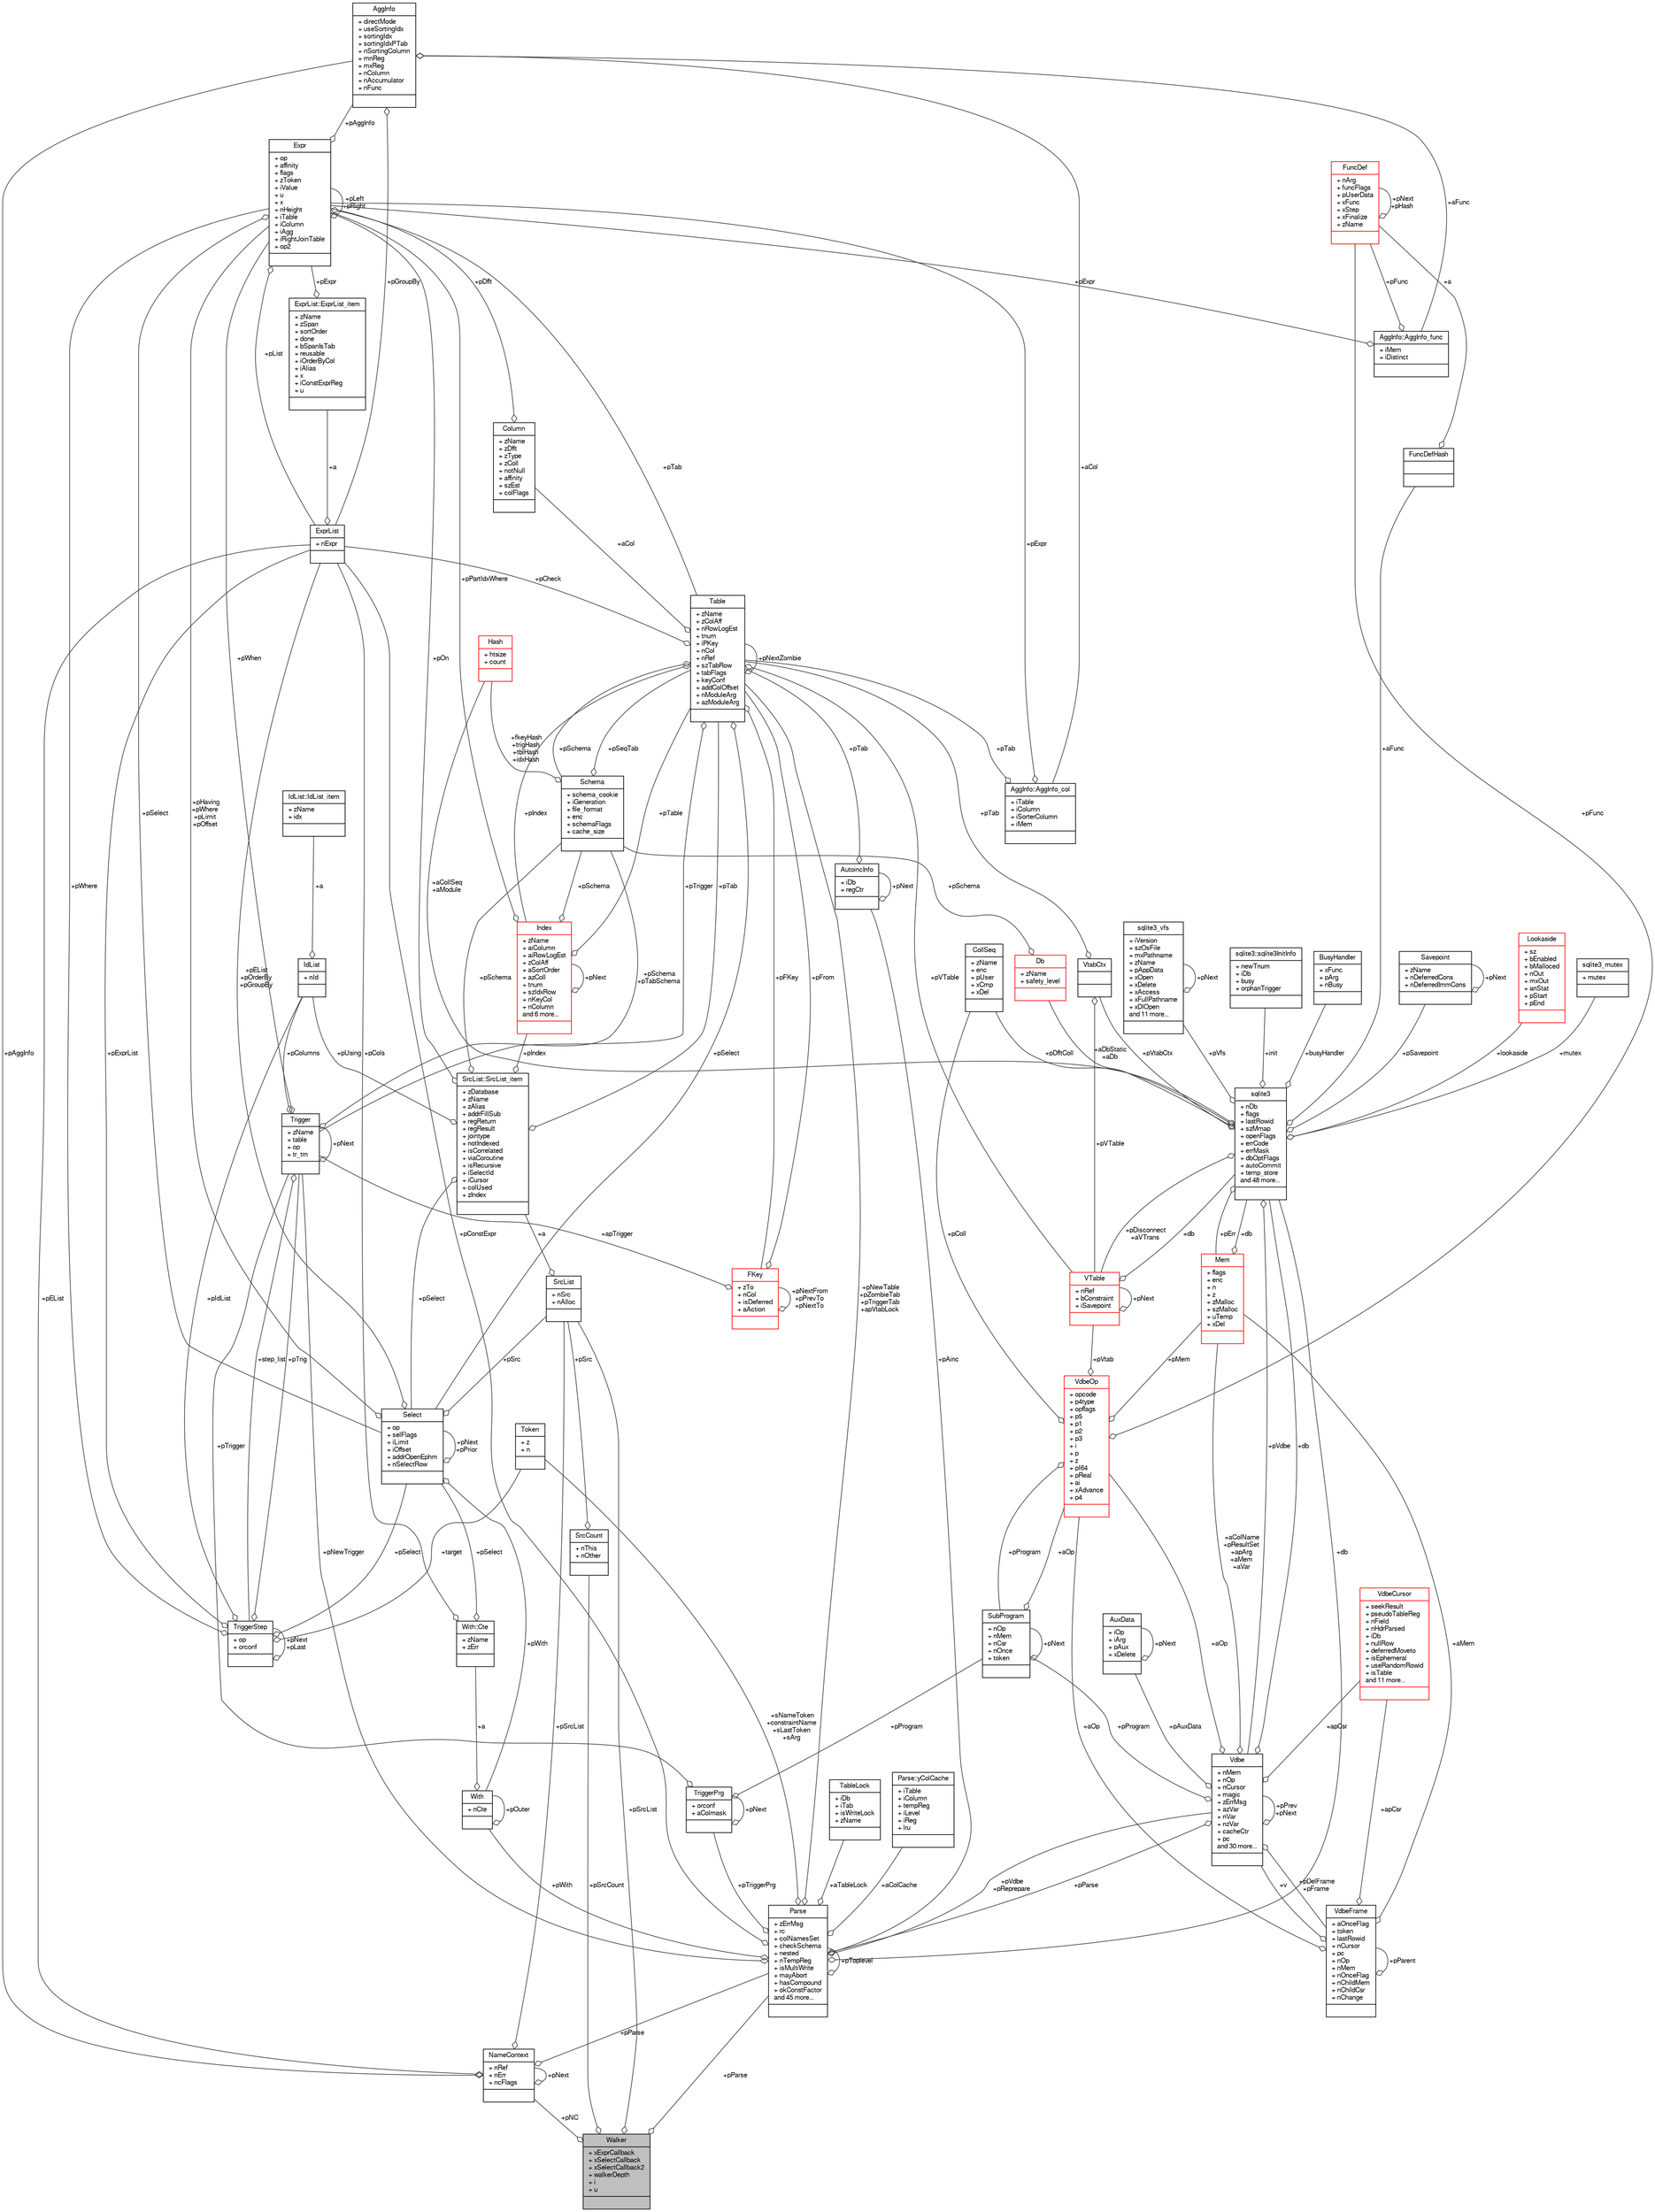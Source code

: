 digraph "Walker"
{
  edge [fontname="FreeSans",fontsize="10",labelfontname="FreeSans",labelfontsize="10"];
  node [fontname="FreeSans",fontsize="10",shape=record];
  Node1 [label="{Walker\n|+ xExprCallback\l+ xSelectCallback\l+ xSelectCallback2\l+ walkerDepth\l+ i\l+ u\l|}",height=0.2,width=0.4,color="black", fillcolor="grey75", style="filled", fontcolor="black"];
  Node2 -> Node1 [color="grey25",fontsize="10",style="solid",label=" +pNC" ,arrowhead="odiamond",fontname="FreeSans"];
  Node2 [label="{NameContext\n|+ nRef\l+ nErr\l+ ncFlags\l|}",height=0.2,width=0.4,color="black", fillcolor="white", style="filled",URL="$structNameContext.html"];
  Node3 -> Node2 [color="grey25",fontsize="10",style="solid",label=" +pAggInfo" ,arrowhead="odiamond",fontname="FreeSans"];
  Node3 [label="{AggInfo\n|+ directMode\l+ useSortingIdx\l+ sortingIdx\l+ sortingIdxPTab\l+ nSortingColumn\l+ mnReg\l+ mxReg\l+ nColumn\l+ nAccumulator\l+ nFunc\l|}",height=0.2,width=0.4,color="black", fillcolor="white", style="filled",URL="$structAggInfo.html"];
  Node4 -> Node3 [color="grey25",fontsize="10",style="solid",label=" +aCol" ,arrowhead="odiamond",fontname="FreeSans"];
  Node4 [label="{AggInfo::AggInfo_col\n|+ iTable\l+ iColumn\l+ iSorterColumn\l+ iMem\l|}",height=0.2,width=0.4,color="black", fillcolor="white", style="filled",URL="$structAggInfo_1_1AggInfo__col.html"];
  Node5 -> Node4 [color="grey25",fontsize="10",style="solid",label=" +pExpr" ,arrowhead="odiamond",fontname="FreeSans"];
  Node5 [label="{Expr\n|+ op\l+ affinity\l+ flags\l+ zToken\l+ iValue\l+ u\l+ x\l+ nHeight\l+ iTable\l+ iColumn\l+ iAgg\l+ iRightJoinTable\l+ op2\l|}",height=0.2,width=0.4,color="black", fillcolor="white", style="filled",URL="$structExpr.html"];
  Node3 -> Node5 [color="grey25",fontsize="10",style="solid",label=" +pAggInfo" ,arrowhead="odiamond",fontname="FreeSans"];
  Node5 -> Node5 [color="grey25",fontsize="10",style="solid",label=" +pLeft\n+pRight" ,arrowhead="odiamond",fontname="FreeSans"];
  Node6 -> Node5 [color="grey25",fontsize="10",style="solid",label=" +pTab" ,arrowhead="odiamond",fontname="FreeSans"];
  Node6 [label="{Table\n|+ zName\l+ zColAff\l+ nRowLogEst\l+ tnum\l+ iPKey\l+ nCol\l+ nRef\l+ szTabRow\l+ tabFlags\l+ keyConf\l+ addColOffset\l+ nModuleArg\l+ azModuleArg\l|}",height=0.2,width=0.4,color="black", fillcolor="white", style="filled",URL="$structTable.html"];
  Node7 -> Node6 [color="grey25",fontsize="10",style="solid",label=" +pSchema" ,arrowhead="odiamond",fontname="FreeSans"];
  Node7 [label="{Schema\n|+ schema_cookie\l+ iGeneration\l+ file_format\l+ enc\l+ schemaFlags\l+ cache_size\l|}",height=0.2,width=0.4,color="black", fillcolor="white", style="filled",URL="$structSchema.html"];
  Node6 -> Node7 [color="grey25",fontsize="10",style="solid",label=" +pSeqTab" ,arrowhead="odiamond",fontname="FreeSans"];
  Node8 -> Node7 [color="grey25",fontsize="10",style="solid",label=" +fkeyHash\n+trigHash\n+tblHash\n+idxHash" ,arrowhead="odiamond",fontname="FreeSans"];
  Node8 [label="{Hash\n|+ htsize\l+ count\l|}",height=0.2,width=0.4,color="red", fillcolor="white", style="filled",URL="$structHash.html"];
  Node11 -> Node6 [color="grey25",fontsize="10",style="solid",label=" +aCol" ,arrowhead="odiamond",fontname="FreeSans"];
  Node11 [label="{Column\n|+ zName\l+ zDflt\l+ zType\l+ zColl\l+ notNull\l+ affinity\l+ szEst\l+ colFlags\l|}",height=0.2,width=0.4,color="black", fillcolor="white", style="filled",URL="$structColumn.html"];
  Node5 -> Node11 [color="grey25",fontsize="10",style="solid",label=" +pDflt" ,arrowhead="odiamond",fontname="FreeSans"];
  Node12 -> Node6 [color="grey25",fontsize="10",style="solid",label=" +pFKey" ,arrowhead="odiamond",fontname="FreeSans"];
  Node12 [label="{FKey\n|+ zTo\l+ nCol\l+ isDeferred\l+ aAction\l|}",height=0.2,width=0.4,color="red", fillcolor="white", style="filled",URL="$structFKey.html"];
  Node12 -> Node12 [color="grey25",fontsize="10",style="solid",label=" +pNextFrom\n+pPrevTo\n+pNextTo" ,arrowhead="odiamond",fontname="FreeSans"];
  Node6 -> Node12 [color="grey25",fontsize="10",style="solid",label=" +pFrom" ,arrowhead="odiamond",fontname="FreeSans"];
  Node14 -> Node12 [color="grey25",fontsize="10",style="solid",label=" +apTrigger" ,arrowhead="odiamond",fontname="FreeSans"];
  Node14 [label="{Trigger\n|+ zName\l+ table\l+ op\l+ tr_tm\l|}",height=0.2,width=0.4,color="black", fillcolor="white", style="filled",URL="$structTrigger.html"];
  Node15 -> Node14 [color="grey25",fontsize="10",style="solid",label=" +step_list" ,arrowhead="odiamond",fontname="FreeSans"];
  Node15 [label="{TriggerStep\n|+ op\l+ orconf\l|}",height=0.2,width=0.4,color="black", fillcolor="white", style="filled",URL="$structTriggerStep.html"];
  Node15 -> Node15 [color="grey25",fontsize="10",style="solid",label=" +pNext\n+pLast" ,arrowhead="odiamond",fontname="FreeSans"];
  Node5 -> Node15 [color="grey25",fontsize="10",style="solid",label=" +pWhere" ,arrowhead="odiamond",fontname="FreeSans"];
  Node16 -> Node15 [color="grey25",fontsize="10",style="solid",label=" +target" ,arrowhead="odiamond",fontname="FreeSans"];
  Node16 [label="{Token\n|+ z\l+ n\l|}",height=0.2,width=0.4,color="black", fillcolor="white", style="filled",URL="$structToken.html"];
  Node17 -> Node15 [color="grey25",fontsize="10",style="solid",label=" +pIdList" ,arrowhead="odiamond",fontname="FreeSans"];
  Node17 [label="{IdList\n|+ nId\l|}",height=0.2,width=0.4,color="black", fillcolor="white", style="filled",URL="$structIdList.html"];
  Node18 -> Node17 [color="grey25",fontsize="10",style="solid",label=" +a" ,arrowhead="odiamond",fontname="FreeSans"];
  Node18 [label="{IdList::IdList_item\n|+ zName\l+ idx\l|}",height=0.2,width=0.4,color="black", fillcolor="white", style="filled",URL="$structIdList_1_1IdList__item.html"];
  Node19 -> Node15 [color="grey25",fontsize="10",style="solid",label=" +pSelect" ,arrowhead="odiamond",fontname="FreeSans"];
  Node19 [label="{Select\n|+ op\l+ selFlags\l+ iLimit\l+ iOffset\l+ addrOpenEphm\l+ nSelectRow\l|}",height=0.2,width=0.4,color="black", fillcolor="white", style="filled",URL="$structSelect.html"];
  Node5 -> Node19 [color="grey25",fontsize="10",style="solid",label=" +pHaving\n+pWhere\n+pLimit\n+pOffset" ,arrowhead="odiamond",fontname="FreeSans"];
  Node20 -> Node19 [color="grey25",fontsize="10",style="solid",label=" +pWith" ,arrowhead="odiamond",fontname="FreeSans"];
  Node20 [label="{With\n|+ nCte\l|}",height=0.2,width=0.4,color="black", fillcolor="white", style="filled",URL="$structWith.html"];
  Node21 -> Node20 [color="grey25",fontsize="10",style="solid",label=" +a" ,arrowhead="odiamond",fontname="FreeSans"];
  Node21 [label="{With::Cte\n|+ zName\l+ zErr\l|}",height=0.2,width=0.4,color="black", fillcolor="white", style="filled",URL="$structWith_1_1Cte.html"];
  Node19 -> Node21 [color="grey25",fontsize="10",style="solid",label=" +pSelect" ,arrowhead="odiamond",fontname="FreeSans"];
  Node22 -> Node21 [color="grey25",fontsize="10",style="solid",label=" +pCols" ,arrowhead="odiamond",fontname="FreeSans"];
  Node22 [label="{ExprList\n|+ nExpr\l|}",height=0.2,width=0.4,color="black", fillcolor="white", style="filled",URL="$structExprList.html"];
  Node23 -> Node22 [color="grey25",fontsize="10",style="solid",label=" +a" ,arrowhead="odiamond",fontname="FreeSans"];
  Node23 [label="{ExprList::ExprList_item\n|+ zName\l+ zSpan\l+ sortOrder\l+ done\l+ bSpanIsTab\l+ reusable\l+ iOrderByCol\l+ iAlias\l+ x\l+ iConstExprReg\l+ u\l|}",height=0.2,width=0.4,color="black", fillcolor="white", style="filled",URL="$structExprList_1_1ExprList__item.html"];
  Node5 -> Node23 [color="grey25",fontsize="10",style="solid",label=" +pExpr" ,arrowhead="odiamond",fontname="FreeSans"];
  Node20 -> Node20 [color="grey25",fontsize="10",style="solid",label=" +pOuter" ,arrowhead="odiamond",fontname="FreeSans"];
  Node19 -> Node19 [color="grey25",fontsize="10",style="solid",label=" +pNext\n+pPrior" ,arrowhead="odiamond",fontname="FreeSans"];
  Node24 -> Node19 [color="grey25",fontsize="10",style="solid",label=" +pSrc" ,arrowhead="odiamond",fontname="FreeSans"];
  Node24 [label="{SrcList\n|+ nSrc\l+ nAlloc\l|}",height=0.2,width=0.4,color="black", fillcolor="white", style="filled",URL="$structSrcList.html"];
  Node25 -> Node24 [color="grey25",fontsize="10",style="solid",label=" +a" ,arrowhead="odiamond",fontname="FreeSans"];
  Node25 [label="{SrcList::SrcList_item\n|+ zDatabase\l+ zName\l+ zAlias\l+ addrFillSub\l+ regReturn\l+ regResult\l+ jointype\l+ notIndexed\l+ isCorrelated\l+ viaCoroutine\l+ isRecursive\l+ iSelectId\l+ iCursor\l+ colUsed\l+ zIndex\l|}",height=0.2,width=0.4,color="black", fillcolor="white", style="filled",URL="$structSrcList_1_1SrcList__item.html"];
  Node7 -> Node25 [color="grey25",fontsize="10",style="solid",label=" +pSchema" ,arrowhead="odiamond",fontname="FreeSans"];
  Node5 -> Node25 [color="grey25",fontsize="10",style="solid",label=" +pOn" ,arrowhead="odiamond",fontname="FreeSans"];
  Node17 -> Node25 [color="grey25",fontsize="10",style="solid",label=" +pUsing" ,arrowhead="odiamond",fontname="FreeSans"];
  Node6 -> Node25 [color="grey25",fontsize="10",style="solid",label=" +pTab" ,arrowhead="odiamond",fontname="FreeSans"];
  Node19 -> Node25 [color="grey25",fontsize="10",style="solid",label=" +pSelect" ,arrowhead="odiamond",fontname="FreeSans"];
  Node26 -> Node25 [color="grey25",fontsize="10",style="solid",label=" +pIndex" ,arrowhead="odiamond",fontname="FreeSans"];
  Node26 [label="{Index\n|+ zName\l+ aiColumn\l+ aiRowLogEst\l+ zColAff\l+ aSortOrder\l+ azColl\l+ tnum\l+ szIdxRow\l+ nKeyCol\l+ nColumn\land 6 more...\l|}",height=0.2,width=0.4,color="red", fillcolor="white", style="filled",URL="$structIndex.html"];
  Node7 -> Node26 [color="grey25",fontsize="10",style="solid",label=" +pSchema" ,arrowhead="odiamond",fontname="FreeSans"];
  Node5 -> Node26 [color="grey25",fontsize="10",style="solid",label=" +pPartIdxWhere" ,arrowhead="odiamond",fontname="FreeSans"];
  Node6 -> Node26 [color="grey25",fontsize="10",style="solid",label=" +pTable" ,arrowhead="odiamond",fontname="FreeSans"];
  Node26 -> Node26 [color="grey25",fontsize="10",style="solid",label=" +pNext" ,arrowhead="odiamond",fontname="FreeSans"];
  Node22 -> Node19 [color="grey25",fontsize="10",style="solid",label=" +pEList\n+pOrderBy\n+pGroupBy" ,arrowhead="odiamond",fontname="FreeSans"];
  Node14 -> Node15 [color="grey25",fontsize="10",style="solid",label=" +pTrig" ,arrowhead="odiamond",fontname="FreeSans"];
  Node22 -> Node15 [color="grey25",fontsize="10",style="solid",label=" +pExprList" ,arrowhead="odiamond",fontname="FreeSans"];
  Node7 -> Node14 [color="grey25",fontsize="10",style="solid",label=" +pSchema\n+pTabSchema" ,arrowhead="odiamond",fontname="FreeSans"];
  Node5 -> Node14 [color="grey25",fontsize="10",style="solid",label=" +pWhen" ,arrowhead="odiamond",fontname="FreeSans"];
  Node17 -> Node14 [color="grey25",fontsize="10",style="solid",label=" +pColumns" ,arrowhead="odiamond",fontname="FreeSans"];
  Node14 -> Node14 [color="grey25",fontsize="10",style="solid",label=" +pNext" ,arrowhead="odiamond",fontname="FreeSans"];
  Node37 -> Node6 [color="grey25",fontsize="10",style="solid",label=" +pVTable" ,arrowhead="odiamond",fontname="FreeSans"];
  Node37 [label="{VTable\n|+ nRef\l+ bConstraint\l+ iSavepoint\l|}",height=0.2,width=0.4,color="red", fillcolor="white", style="filled",URL="$structVTable.html"];
  Node28 -> Node37 [color="grey25",fontsize="10",style="solid",label=" +db" ,arrowhead="odiamond",fontname="FreeSans"];
  Node28 [label="{sqlite3\n|+ nDb\l+ flags\l+ lastRowid\l+ szMmap\l+ openFlags\l+ errCode\l+ errMask\l+ dbOptFlags\l+ autoCommit\l+ temp_store\land 48 more...\l|}",height=0.2,width=0.4,color="black", fillcolor="white", style="filled",URL="$structsqlite3.html"];
  Node29 -> Node28 [color="grey25",fontsize="10",style="solid",label=" +pErr" ,arrowhead="odiamond",fontname="FreeSans"];
  Node29 [label="{Mem\n|+ flags\l+ enc\l+ n\l+ z\l+ zMalloc\l+ szMalloc\l+ uTemp\l+ xDel\l|}",height=0.2,width=0.4,color="red", fillcolor="white", style="filled",URL="$structMem.html"];
  Node28 -> Node29 [color="grey25",fontsize="10",style="solid",label=" +db" ,arrowhead="odiamond",fontname="FreeSans"];
  Node32 -> Node28 [color="grey25",fontsize="10",style="solid",label=" +pVdbe" ,arrowhead="odiamond",fontname="FreeSans"];
  Node32 [label="{Vdbe\n|+ nMem\l+ nOp\l+ nCursor\l+ magic\l+ zErrMsg\l+ azVar\l+ nVar\l+ nzVar\l+ cacheCtr\l+ pc\land 30 more...\l|}",height=0.2,width=0.4,color="black", fillcolor="white", style="filled",URL="$structVdbe.html"];
  Node32 -> Node32 [color="grey25",fontsize="10",style="solid",label=" +pPrev\n+pNext" ,arrowhead="odiamond",fontname="FreeSans"];
  Node29 -> Node32 [color="grey25",fontsize="10",style="solid",label=" +aColName\n+pResultSet\n+apArg\n+aMem\n+aVar" ,arrowhead="odiamond",fontname="FreeSans"];
  Node28 -> Node32 [color="grey25",fontsize="10",style="solid",label=" +db" ,arrowhead="odiamond",fontname="FreeSans"];
  Node31 -> Node32 [color="grey25",fontsize="10",style="solid",label=" +pDelFrame\n+pFrame" ,arrowhead="odiamond",fontname="FreeSans"];
  Node31 [label="{VdbeFrame\n|+ aOnceFlag\l+ token\l+ lastRowid\l+ nCursor\l+ pc\l+ nOp\l+ nMem\l+ nOnceFlag\l+ nChildMem\l+ nChildCsr\l+ nChange\l|}",height=0.2,width=0.4,color="black", fillcolor="white", style="filled",URL="$structVdbeFrame.html"];
  Node29 -> Node31 [color="grey25",fontsize="10",style="solid",label=" +aMem" ,arrowhead="odiamond",fontname="FreeSans"];
  Node32 -> Node31 [color="grey25",fontsize="10",style="solid",label=" +v" ,arrowhead="odiamond",fontname="FreeSans"];
  Node31 -> Node31 [color="grey25",fontsize="10",style="solid",label=" +pParent" ,arrowhead="odiamond",fontname="FreeSans"];
  Node43 -> Node31 [color="grey25",fontsize="10",style="solid",label=" +apCsr" ,arrowhead="odiamond",fontname="FreeSans"];
  Node43 [label="{VdbeCursor\n|+ seekResult\l+ pseudoTableReg\l+ nField\l+ nHdrParsed\l+ iDb\l+ nullRow\l+ deferredMoveto\l+ isEphemeral\l+ useRandomRowid\l+ isTable\land 11 more...\l|}",height=0.2,width=0.4,color="red", fillcolor="white", style="filled",URL="$structVdbeCursor.html"];
  Node35 -> Node31 [color="grey25",fontsize="10",style="solid",label=" +aOp" ,arrowhead="odiamond",fontname="FreeSans"];
  Node35 [label="{VdbeOp\n|+ opcode\l+ p4type\l+ opflags\l+ p5\l+ p1\l+ p2\l+ p3\l+ i\l+ p\l+ z\l+ pI64\l+ pReal\l+ ai\l+ xAdvance\l+ p4\l|}",height=0.2,width=0.4,color="red", fillcolor="white", style="filled",URL="$structVdbeOp.html"];
  Node29 -> Node35 [color="grey25",fontsize="10",style="solid",label=" +pMem" ,arrowhead="odiamond",fontname="FreeSans"];
  Node36 -> Node35 [color="grey25",fontsize="10",style="solid",label=" +pColl" ,arrowhead="odiamond",fontname="FreeSans"];
  Node36 [label="{CollSeq\n|+ zName\l+ enc\l+ pUser\l+ xCmp\l+ xDel\l|}",height=0.2,width=0.4,color="black", fillcolor="white", style="filled",URL="$structCollSeq.html"];
  Node37 -> Node35 [color="grey25",fontsize="10",style="solid",label=" +pVtab" ,arrowhead="odiamond",fontname="FreeSans"];
  Node34 -> Node35 [color="grey25",fontsize="10",style="solid",label=" +pProgram" ,arrowhead="odiamond",fontname="FreeSans"];
  Node34 [label="{SubProgram\n|+ nOp\l+ nMem\l+ nCsr\l+ nOnce\l+ token\l|}",height=0.2,width=0.4,color="black", fillcolor="white", style="filled",URL="$structSubProgram.html"];
  Node34 -> Node34 [color="grey25",fontsize="10",style="solid",label=" +pNext" ,arrowhead="odiamond",fontname="FreeSans"];
  Node35 -> Node34 [color="grey25",fontsize="10",style="solid",label=" +aOp" ,arrowhead="odiamond",fontname="FreeSans"];
  Node41 -> Node35 [color="grey25",fontsize="10",style="solid",label=" +pFunc" ,arrowhead="odiamond",fontname="FreeSans"];
  Node41 [label="{FuncDef\n|+ nArg\l+ funcFlags\l+ pUserData\l+ xFunc\l+ xStep\l+ xFinalize\l+ zName\l|}",height=0.2,width=0.4,color="red", fillcolor="white", style="filled",URL="$structFuncDef.html"];
  Node41 -> Node41 [color="grey25",fontsize="10",style="solid",label=" +pNext\n+pHash" ,arrowhead="odiamond",fontname="FreeSans"];
  Node33 -> Node32 [color="grey25",fontsize="10",style="solid",label=" +pAuxData" ,arrowhead="odiamond",fontname="FreeSans"];
  Node33 [label="{AuxData\n|+ iOp\l+ iArg\l+ pAux\l+ xDelete\l|}",height=0.2,width=0.4,color="black", fillcolor="white", style="filled",URL="$structAuxData.html"];
  Node33 -> Node33 [color="grey25",fontsize="10",style="solid",label=" +pNext" ,arrowhead="odiamond",fontname="FreeSans"];
  Node34 -> Node32 [color="grey25",fontsize="10",style="solid",label=" +pProgram" ,arrowhead="odiamond",fontname="FreeSans"];
  Node43 -> Node32 [color="grey25",fontsize="10",style="solid",label=" +apCsr" ,arrowhead="odiamond",fontname="FreeSans"];
  Node74 -> Node32 [color="grey25",fontsize="10",style="solid",label=" +pParse" ,arrowhead="odiamond",fontname="FreeSans"];
  Node74 [label="{Parse\n|+ zErrMsg\l+ rc\l+ colNamesSet\l+ checkSchema\l+ nested\l+ nTempReg\l+ isMultiWrite\l+ mayAbort\l+ hasCompound\l+ okConstFactor\land 45 more...\l|}",height=0.2,width=0.4,color="black", fillcolor="white", style="filled",URL="$structParse.html"];
  Node32 -> Node74 [color="grey25",fontsize="10",style="solid",label=" +pVdbe\n+pReprepare" ,arrowhead="odiamond",fontname="FreeSans"];
  Node28 -> Node74 [color="grey25",fontsize="10",style="solid",label=" +db" ,arrowhead="odiamond",fontname="FreeSans"];
  Node75 -> Node74 [color="grey25",fontsize="10",style="solid",label=" +aTableLock" ,arrowhead="odiamond",fontname="FreeSans"];
  Node75 [label="{TableLock\n|+ iDb\l+ iTab\l+ isWriteLock\l+ zName\l|}",height=0.2,width=0.4,color="black", fillcolor="white", style="filled",URL="$structTableLock.html"];
  Node16 -> Node74 [color="grey25",fontsize="10",style="solid",label=" +sNameToken\n+constraintName\n+sLastToken\n+sArg" ,arrowhead="odiamond",fontname="FreeSans"];
  Node20 -> Node74 [color="grey25",fontsize="10",style="solid",label=" +pWith" ,arrowhead="odiamond",fontname="FreeSans"];
  Node76 -> Node74 [color="grey25",fontsize="10",style="solid",label=" +aColCache" ,arrowhead="odiamond",fontname="FreeSans"];
  Node76 [label="{Parse::yColCache\n|+ iTable\l+ iColumn\l+ tempReg\l+ iLevel\l+ iReg\l+ lru\l|}",height=0.2,width=0.4,color="black", fillcolor="white", style="filled",URL="$structParse_1_1yColCache.html"];
  Node6 -> Node74 [color="grey25",fontsize="10",style="solid",label=" +pNewTable\n+pZombieTab\n+pTriggerTab\n+apVtabLock" ,arrowhead="odiamond",fontname="FreeSans"];
  Node14 -> Node74 [color="grey25",fontsize="10",style="solid",label=" +pNewTrigger" ,arrowhead="odiamond",fontname="FreeSans"];
  Node77 -> Node74 [color="grey25",fontsize="10",style="solid",label=" +pTriggerPrg" ,arrowhead="odiamond",fontname="FreeSans"];
  Node77 [label="{TriggerPrg\n|+ orconf\l+ aColmask\l|}",height=0.2,width=0.4,color="black", fillcolor="white", style="filled",URL="$structTriggerPrg.html"];
  Node34 -> Node77 [color="grey25",fontsize="10",style="solid",label=" +pProgram" ,arrowhead="odiamond",fontname="FreeSans"];
  Node14 -> Node77 [color="grey25",fontsize="10",style="solid",label=" +pTrigger" ,arrowhead="odiamond",fontname="FreeSans"];
  Node77 -> Node77 [color="grey25",fontsize="10",style="solid",label=" +pNext" ,arrowhead="odiamond",fontname="FreeSans"];
  Node78 -> Node74 [color="grey25",fontsize="10",style="solid",label=" +pAinc" ,arrowhead="odiamond",fontname="FreeSans"];
  Node78 [label="{AutoincInfo\n|+ iDb\l+ regCtr\l|}",height=0.2,width=0.4,color="black", fillcolor="white", style="filled",URL="$structAutoincInfo.html"];
  Node6 -> Node78 [color="grey25",fontsize="10",style="solid",label=" +pTab" ,arrowhead="odiamond",fontname="FreeSans"];
  Node78 -> Node78 [color="grey25",fontsize="10",style="solid",label=" +pNext" ,arrowhead="odiamond",fontname="FreeSans"];
  Node22 -> Node74 [color="grey25",fontsize="10",style="solid",label=" +pConstExpr" ,arrowhead="odiamond",fontname="FreeSans"];
  Node74 -> Node74 [color="grey25",fontsize="10",style="solid",label=" +pToplevel" ,arrowhead="odiamond",fontname="FreeSans"];
  Node35 -> Node32 [color="grey25",fontsize="10",style="solid",label=" +aOp" ,arrowhead="odiamond",fontname="FreeSans"];
  Node82 -> Node28 [color="grey25",fontsize="10",style="solid",label=" +pSavepoint" ,arrowhead="odiamond",fontname="FreeSans"];
  Node82 [label="{Savepoint\n|+ zName\l+ nDeferredCons\l+ nDeferredImmCons\l|}",height=0.2,width=0.4,color="black", fillcolor="white", style="filled",URL="$structSavepoint.html"];
  Node82 -> Node82 [color="grey25",fontsize="10",style="solid",label=" +pNext" ,arrowhead="odiamond",fontname="FreeSans"];
  Node83 -> Node28 [color="grey25",fontsize="10",style="solid",label=" +aFunc" ,arrowhead="odiamond",fontname="FreeSans"];
  Node83 [label="{FuncDefHash\n||}",height=0.2,width=0.4,color="black", fillcolor="white", style="filled",URL="$structFuncDefHash.html"];
  Node41 -> Node83 [color="grey25",fontsize="10",style="solid",label=" +a" ,arrowhead="odiamond",fontname="FreeSans"];
  Node84 -> Node28 [color="grey25",fontsize="10",style="solid",label=" +lookaside" ,arrowhead="odiamond",fontname="FreeSans"];
  Node84 [label="{Lookaside\n|+ sz\l+ bEnabled\l+ bMalloced\l+ nOut\l+ mxOut\l+ anStat\l+ pStart\l+ pEnd\l|}",height=0.2,width=0.4,color="red", fillcolor="white", style="filled",URL="$structLookaside.html"];
  Node48 -> Node28 [color="grey25",fontsize="10",style="solid",label=" +mutex" ,arrowhead="odiamond",fontname="FreeSans"];
  Node48 [label="{sqlite3_mutex\n|+ mutex\l|}",height=0.2,width=0.4,color="black", fillcolor="white", style="filled",URL="$structsqlite3__mutex.html"];
  Node59 -> Node28 [color="grey25",fontsize="10",style="solid",label=" +pVfs" ,arrowhead="odiamond",fontname="FreeSans"];
  Node59 [label="{sqlite3_vfs\n|+ iVersion\l+ szOsFile\l+ mxPathname\l+ zName\l+ pAppData\l+ xOpen\l+ xDelete\l+ xAccess\l+ xFullPathname\l+ xDlOpen\land 11 more...\l|}",height=0.2,width=0.4,color="black", fillcolor="white", style="filled",URL="$structsqlite3__vfs.html"];
  Node59 -> Node59 [color="grey25",fontsize="10",style="solid",label=" +pNext" ,arrowhead="odiamond",fontname="FreeSans"];
  Node86 -> Node28 [color="grey25",fontsize="10",style="solid",label=" +init" ,arrowhead="odiamond",fontname="FreeSans"];
  Node86 [label="{sqlite3::sqlite3InitInfo\n|+ newTnum\l+ iDb\l+ busy\l+ orphanTrigger\l|}",height=0.2,width=0.4,color="black", fillcolor="white", style="filled",URL="$structsqlite3_1_1sqlite3InitInfo.html"];
  Node87 -> Node28 [color="grey25",fontsize="10",style="solid",label=" +busyHandler" ,arrowhead="odiamond",fontname="FreeSans"];
  Node87 [label="{BusyHandler\n|+ xFunc\l+ pArg\l+ nBusy\l|}",height=0.2,width=0.4,color="black", fillcolor="white", style="filled",URL="$structBusyHandler.html"];
  Node88 -> Node28 [color="grey25",fontsize="10",style="solid",label=" +pVtabCtx" ,arrowhead="odiamond",fontname="FreeSans"];
  Node88 [label="{VtabCtx\n||}",height=0.2,width=0.4,color="black", fillcolor="white", style="filled",URL="$structVtabCtx.html"];
  Node37 -> Node88 [color="grey25",fontsize="10",style="solid",label=" +pVTable" ,arrowhead="odiamond",fontname="FreeSans"];
  Node6 -> Node88 [color="grey25",fontsize="10",style="solid",label=" +pTab" ,arrowhead="odiamond",fontname="FreeSans"];
  Node36 -> Node28 [color="grey25",fontsize="10",style="solid",label=" +pDfltColl" ,arrowhead="odiamond",fontname="FreeSans"];
  Node37 -> Node28 [color="grey25",fontsize="10",style="solid",label=" +pDisconnect\n+aVTrans" ,arrowhead="odiamond",fontname="FreeSans"];
  Node89 -> Node28 [color="grey25",fontsize="10",style="solid",label=" +aDbStatic\n+aDb" ,arrowhead="odiamond",fontname="FreeSans"];
  Node89 [label="{Db\n|+ zName\l+ safety_level\l|}",height=0.2,width=0.4,color="red", fillcolor="white", style="filled",URL="$structDb.html"];
  Node7 -> Node89 [color="grey25",fontsize="10",style="solid",label=" +pSchema" ,arrowhead="odiamond",fontname="FreeSans"];
  Node8 -> Node28 [color="grey25",fontsize="10",style="solid",label=" +aCollSeq\n+aModule" ,arrowhead="odiamond",fontname="FreeSans"];
  Node37 -> Node37 [color="grey25",fontsize="10",style="solid",label=" +pNext" ,arrowhead="odiamond",fontname="FreeSans"];
  Node6 -> Node6 [color="grey25",fontsize="10",style="solid",label=" +pNextZombie" ,arrowhead="odiamond",fontname="FreeSans"];
  Node14 -> Node6 [color="grey25",fontsize="10",style="solid",label=" +pTrigger" ,arrowhead="odiamond",fontname="FreeSans"];
  Node19 -> Node6 [color="grey25",fontsize="10",style="solid",label=" +pSelect" ,arrowhead="odiamond",fontname="FreeSans"];
  Node22 -> Node6 [color="grey25",fontsize="10",style="solid",label=" +pCheck" ,arrowhead="odiamond",fontname="FreeSans"];
  Node26 -> Node6 [color="grey25",fontsize="10",style="solid",label=" +pIndex" ,arrowhead="odiamond",fontname="FreeSans"];
  Node19 -> Node5 [color="grey25",fontsize="10",style="solid",label=" +pSelect" ,arrowhead="odiamond",fontname="FreeSans"];
  Node22 -> Node5 [color="grey25",fontsize="10",style="solid",label=" +pList" ,arrowhead="odiamond",fontname="FreeSans"];
  Node6 -> Node4 [color="grey25",fontsize="10",style="solid",label=" +pTab" ,arrowhead="odiamond",fontname="FreeSans"];
  Node90 -> Node3 [color="grey25",fontsize="10",style="solid",label=" +aFunc" ,arrowhead="odiamond",fontname="FreeSans"];
  Node90 [label="{AggInfo::AggInfo_func\n|+ iMem\l+ iDistinct\l|}",height=0.2,width=0.4,color="black", fillcolor="white", style="filled",URL="$structAggInfo_1_1AggInfo__func.html"];
  Node5 -> Node90 [color="grey25",fontsize="10",style="solid",label=" +pExpr" ,arrowhead="odiamond",fontname="FreeSans"];
  Node41 -> Node90 [color="grey25",fontsize="10",style="solid",label=" +pFunc" ,arrowhead="odiamond",fontname="FreeSans"];
  Node22 -> Node3 [color="grey25",fontsize="10",style="solid",label=" +pGroupBy" ,arrowhead="odiamond",fontname="FreeSans"];
  Node2 -> Node2 [color="grey25",fontsize="10",style="solid",label=" +pNext" ,arrowhead="odiamond",fontname="FreeSans"];
  Node24 -> Node2 [color="grey25",fontsize="10",style="solid",label=" +pSrcList" ,arrowhead="odiamond",fontname="FreeSans"];
  Node22 -> Node2 [color="grey25",fontsize="10",style="solid",label=" +pEList" ,arrowhead="odiamond",fontname="FreeSans"];
  Node74 -> Node2 [color="grey25",fontsize="10",style="solid",label=" +pParse" ,arrowhead="odiamond",fontname="FreeSans"];
  Node91 -> Node1 [color="grey25",fontsize="10",style="solid",label=" +pSrcCount" ,arrowhead="odiamond",fontname="FreeSans"];
  Node91 [label="{SrcCount\n|+ nThis\l+ nOther\l|}",height=0.2,width=0.4,color="black", fillcolor="white", style="filled",URL="$structSrcCount.html"];
  Node24 -> Node91 [color="grey25",fontsize="10",style="solid",label=" +pSrc" ,arrowhead="odiamond",fontname="FreeSans"];
  Node24 -> Node1 [color="grey25",fontsize="10",style="solid",label=" +pSrcList" ,arrowhead="odiamond",fontname="FreeSans"];
  Node74 -> Node1 [color="grey25",fontsize="10",style="solid",label=" +pParse" ,arrowhead="odiamond",fontname="FreeSans"];
}
